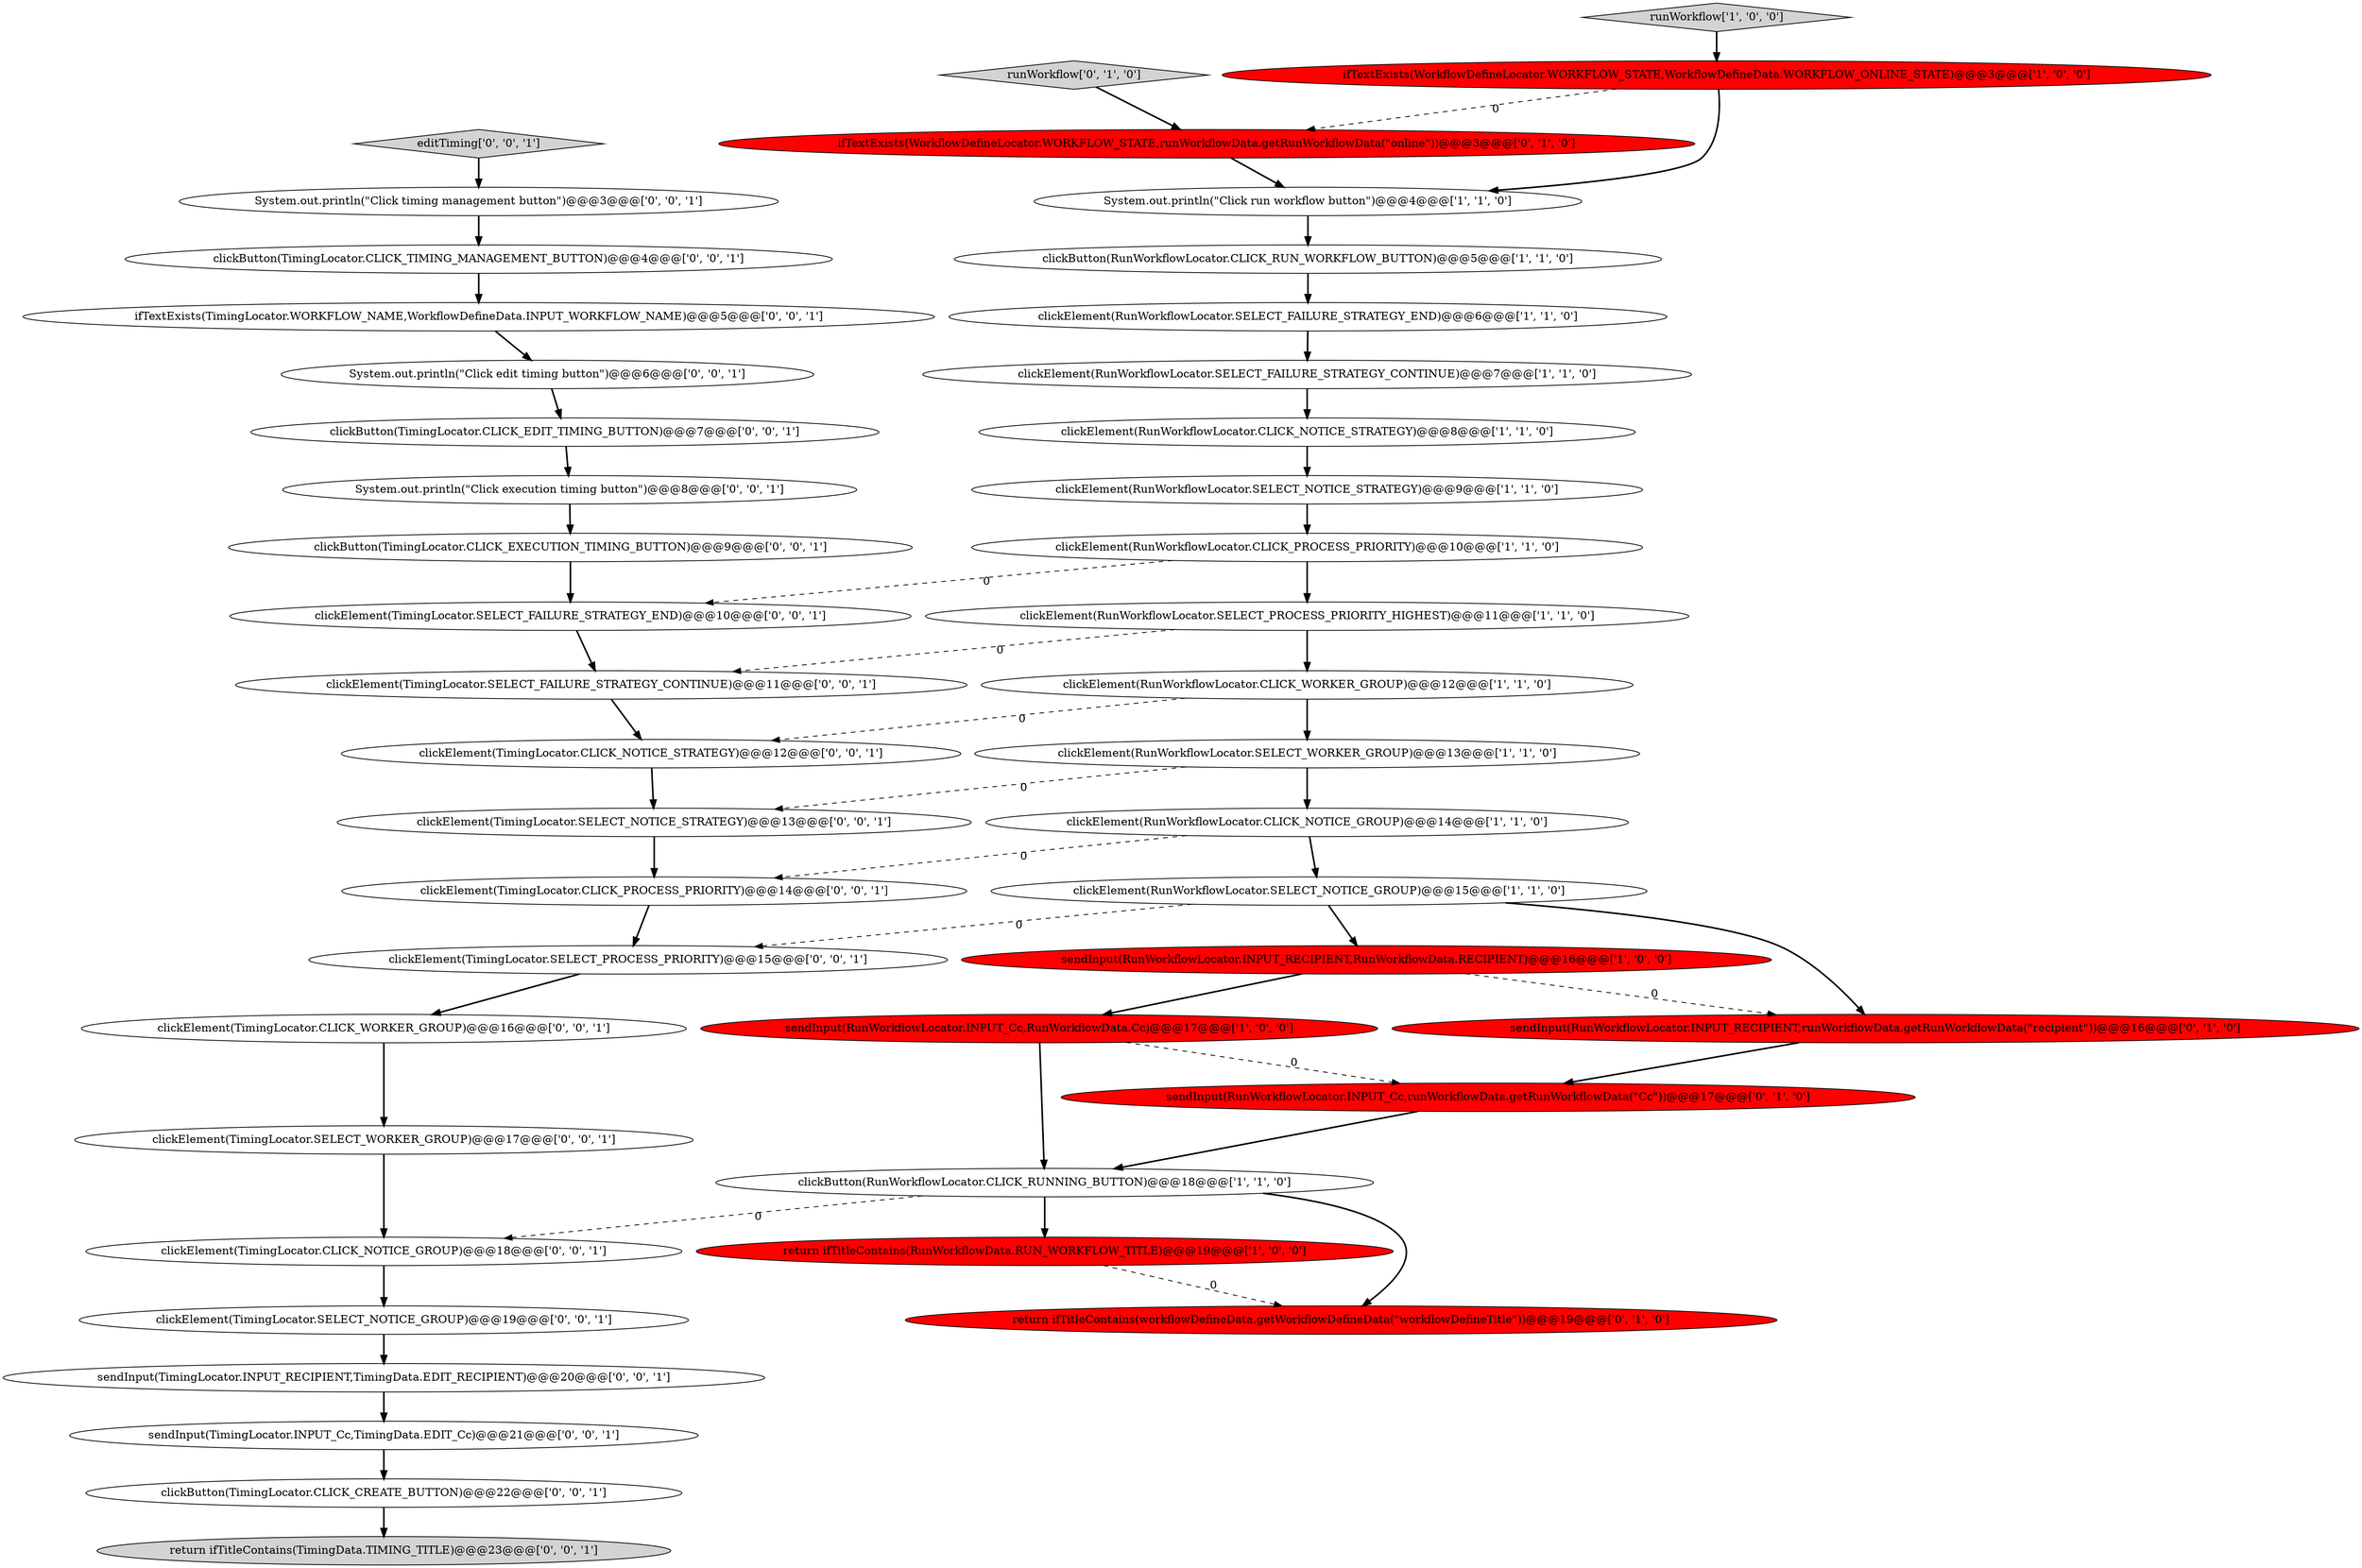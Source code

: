 digraph {
4 [style = filled, label = "ifTextExists(WorkflowDefineLocator.WORKFLOW_STATE,WorkflowDefineData.WORKFLOW_ONLINE_STATE)@@@3@@@['1', '0', '0']", fillcolor = red, shape = ellipse image = "AAA1AAABBB1BBB"];
12 [style = filled, label = "clickElement(RunWorkflowLocator.SELECT_FAILURE_STRATEGY_CONTINUE)@@@7@@@['1', '1', '0']", fillcolor = white, shape = ellipse image = "AAA0AAABBB1BBB"];
10 [style = filled, label = "clickElement(RunWorkflowLocator.CLICK_NOTICE_STRATEGY)@@@8@@@['1', '1', '0']", fillcolor = white, shape = ellipse image = "AAA0AAABBB1BBB"];
41 [style = filled, label = "clickElement(TimingLocator.CLICK_NOTICE_STRATEGY)@@@12@@@['0', '0', '1']", fillcolor = white, shape = ellipse image = "AAA0AAABBB3BBB"];
3 [style = filled, label = "clickElement(RunWorkflowLocator.SELECT_PROCESS_PRIORITY_HIGHEST)@@@11@@@['1', '1', '0']", fillcolor = white, shape = ellipse image = "AAA0AAABBB1BBB"];
32 [style = filled, label = "return ifTitleContains(TimingData.TIMING_TITLE)@@@23@@@['0', '0', '1']", fillcolor = lightgray, shape = ellipse image = "AAA0AAABBB3BBB"];
37 [style = filled, label = "sendInput(TimingLocator.INPUT_RECIPIENT,TimingData.EDIT_RECIPIENT)@@@20@@@['0', '0', '1']", fillcolor = white, shape = ellipse image = "AAA0AAABBB3BBB"];
33 [style = filled, label = "clickElement(TimingLocator.SELECT_NOTICE_STRATEGY)@@@13@@@['0', '0', '1']", fillcolor = white, shape = ellipse image = "AAA0AAABBB3BBB"];
8 [style = filled, label = "clickElement(RunWorkflowLocator.CLICK_PROCESS_PRIORITY)@@@10@@@['1', '1', '0']", fillcolor = white, shape = ellipse image = "AAA0AAABBB1BBB"];
15 [style = filled, label = "clickElement(RunWorkflowLocator.SELECT_NOTICE_GROUP)@@@15@@@['1', '1', '0']", fillcolor = white, shape = ellipse image = "AAA0AAABBB1BBB"];
16 [style = filled, label = "sendInput(RunWorkflowLocator.INPUT_RECIPIENT,RunWorkflowData.RECIPIENT)@@@16@@@['1', '0', '0']", fillcolor = red, shape = ellipse image = "AAA1AAABBB1BBB"];
25 [style = filled, label = "clickElement(TimingLocator.SELECT_FAILURE_STRATEGY_END)@@@10@@@['0', '0', '1']", fillcolor = white, shape = ellipse image = "AAA0AAABBB3BBB"];
31 [style = filled, label = "clickElement(TimingLocator.SELECT_WORKER_GROUP)@@@17@@@['0', '0', '1']", fillcolor = white, shape = ellipse image = "AAA0AAABBB3BBB"];
27 [style = filled, label = "sendInput(TimingLocator.INPUT_Cc,TimingData.EDIT_Cc)@@@21@@@['0', '0', '1']", fillcolor = white, shape = ellipse image = "AAA0AAABBB3BBB"];
20 [style = filled, label = "return ifTitleContains(workflowDefineData.getWorkflowDefineData(\"workflowDefineTitle\"))@@@19@@@['0', '1', '0']", fillcolor = red, shape = ellipse image = "AAA1AAABBB2BBB"];
11 [style = filled, label = "clickElement(RunWorkflowLocator.CLICK_WORKER_GROUP)@@@12@@@['1', '1', '0']", fillcolor = white, shape = ellipse image = "AAA0AAABBB1BBB"];
28 [style = filled, label = "clickButton(TimingLocator.CLICK_TIMING_MANAGEMENT_BUTTON)@@@4@@@['0', '0', '1']", fillcolor = white, shape = ellipse image = "AAA0AAABBB3BBB"];
23 [style = filled, label = "clickElement(TimingLocator.SELECT_PROCESS_PRIORITY)@@@15@@@['0', '0', '1']", fillcolor = white, shape = ellipse image = "AAA0AAABBB3BBB"];
0 [style = filled, label = "clickElement(RunWorkflowLocator.CLICK_NOTICE_GROUP)@@@14@@@['1', '1', '0']", fillcolor = white, shape = ellipse image = "AAA0AAABBB1BBB"];
38 [style = filled, label = "editTiming['0', '0', '1']", fillcolor = lightgray, shape = diamond image = "AAA0AAABBB3BBB"];
13 [style = filled, label = "clickElement(RunWorkflowLocator.SELECT_NOTICE_STRATEGY)@@@9@@@['1', '1', '0']", fillcolor = white, shape = ellipse image = "AAA0AAABBB1BBB"];
35 [style = filled, label = "clickElement(TimingLocator.SELECT_NOTICE_GROUP)@@@19@@@['0', '0', '1']", fillcolor = white, shape = ellipse image = "AAA0AAABBB3BBB"];
5 [style = filled, label = "clickButton(RunWorkflowLocator.CLICK_RUN_WORKFLOW_BUTTON)@@@5@@@['1', '1', '0']", fillcolor = white, shape = ellipse image = "AAA0AAABBB1BBB"];
36 [style = filled, label = "clickButton(TimingLocator.CLICK_CREATE_BUTTON)@@@22@@@['0', '0', '1']", fillcolor = white, shape = ellipse image = "AAA0AAABBB3BBB"];
43 [style = filled, label = "clickElement(TimingLocator.SELECT_FAILURE_STRATEGY_CONTINUE)@@@11@@@['0', '0', '1']", fillcolor = white, shape = ellipse image = "AAA0AAABBB3BBB"];
24 [style = filled, label = "clickButton(TimingLocator.CLICK_EDIT_TIMING_BUTTON)@@@7@@@['0', '0', '1']", fillcolor = white, shape = ellipse image = "AAA0AAABBB3BBB"];
44 [style = filled, label = "clickElement(TimingLocator.CLICK_NOTICE_GROUP)@@@18@@@['0', '0', '1']", fillcolor = white, shape = ellipse image = "AAA0AAABBB3BBB"];
1 [style = filled, label = "runWorkflow['1', '0', '0']", fillcolor = lightgray, shape = diamond image = "AAA0AAABBB1BBB"];
21 [style = filled, label = "ifTextExists(WorkflowDefineLocator.WORKFLOW_STATE,runWorkflowData.getRunWorkflowData(\"online\"))@@@3@@@['0', '1', '0']", fillcolor = red, shape = ellipse image = "AAA1AAABBB2BBB"];
42 [style = filled, label = "ifTextExists(TimingLocator.WORKFLOW_NAME,WorkflowDefineData.INPUT_WORKFLOW_NAME)@@@5@@@['0', '0', '1']", fillcolor = white, shape = ellipse image = "AAA0AAABBB3BBB"];
19 [style = filled, label = "sendInput(RunWorkflowLocator.INPUT_RECIPIENT,runWorkflowData.getRunWorkflowData(\"recipient\"))@@@16@@@['0', '1', '0']", fillcolor = red, shape = ellipse image = "AAA1AAABBB2BBB"];
2 [style = filled, label = "return ifTitleContains(RunWorkflowData.RUN_WORKFLOW_TITLE)@@@19@@@['1', '0', '0']", fillcolor = red, shape = ellipse image = "AAA1AAABBB1BBB"];
14 [style = filled, label = "sendInput(RunWorkflowLocator.INPUT_Cc,RunWorkflowData.Cc)@@@17@@@['1', '0', '0']", fillcolor = red, shape = ellipse image = "AAA1AAABBB1BBB"];
34 [style = filled, label = "System.out.println(\"Click execution timing button\")@@@8@@@['0', '0', '1']", fillcolor = white, shape = ellipse image = "AAA0AAABBB3BBB"];
6 [style = filled, label = "clickElement(RunWorkflowLocator.SELECT_WORKER_GROUP)@@@13@@@['1', '1', '0']", fillcolor = white, shape = ellipse image = "AAA0AAABBB1BBB"];
18 [style = filled, label = "sendInput(RunWorkflowLocator.INPUT_Cc,runWorkflowData.getRunWorkflowData(\"Cc\"))@@@17@@@['0', '1', '0']", fillcolor = red, shape = ellipse image = "AAA1AAABBB2BBB"];
40 [style = filled, label = "clickElement(TimingLocator.CLICK_WORKER_GROUP)@@@16@@@['0', '0', '1']", fillcolor = white, shape = ellipse image = "AAA0AAABBB3BBB"];
29 [style = filled, label = "System.out.println(\"Click edit timing button\")@@@6@@@['0', '0', '1']", fillcolor = white, shape = ellipse image = "AAA0AAABBB3BBB"];
26 [style = filled, label = "System.out.println(\"Click timing management button\")@@@3@@@['0', '0', '1']", fillcolor = white, shape = ellipse image = "AAA0AAABBB3BBB"];
39 [style = filled, label = "clickElement(TimingLocator.CLICK_PROCESS_PRIORITY)@@@14@@@['0', '0', '1']", fillcolor = white, shape = ellipse image = "AAA0AAABBB3BBB"];
9 [style = filled, label = "clickElement(RunWorkflowLocator.SELECT_FAILURE_STRATEGY_END)@@@6@@@['1', '1', '0']", fillcolor = white, shape = ellipse image = "AAA0AAABBB1BBB"];
17 [style = filled, label = "System.out.println(\"Click run workflow button\")@@@4@@@['1', '1', '0']", fillcolor = white, shape = ellipse image = "AAA0AAABBB1BBB"];
22 [style = filled, label = "runWorkflow['0', '1', '0']", fillcolor = lightgray, shape = diamond image = "AAA0AAABBB2BBB"];
7 [style = filled, label = "clickButton(RunWorkflowLocator.CLICK_RUNNING_BUTTON)@@@18@@@['1', '1', '0']", fillcolor = white, shape = ellipse image = "AAA0AAABBB1BBB"];
30 [style = filled, label = "clickButton(TimingLocator.CLICK_EXECUTION_TIMING_BUTTON)@@@9@@@['0', '0', '1']", fillcolor = white, shape = ellipse image = "AAA0AAABBB3BBB"];
17->5 [style = bold, label=""];
1->4 [style = bold, label=""];
19->18 [style = bold, label=""];
27->36 [style = bold, label=""];
15->23 [style = dashed, label="0"];
2->20 [style = dashed, label="0"];
4->17 [style = bold, label=""];
5->9 [style = bold, label=""];
37->27 [style = bold, label=""];
16->19 [style = dashed, label="0"];
44->35 [style = bold, label=""];
11->6 [style = bold, label=""];
8->3 [style = bold, label=""];
3->11 [style = bold, label=""];
22->21 [style = bold, label=""];
24->34 [style = bold, label=""];
30->25 [style = bold, label=""];
36->32 [style = bold, label=""];
25->43 [style = bold, label=""];
6->0 [style = bold, label=""];
7->20 [style = bold, label=""];
0->39 [style = dashed, label="0"];
15->19 [style = bold, label=""];
15->16 [style = bold, label=""];
4->21 [style = dashed, label="0"];
42->29 [style = bold, label=""];
34->30 [style = bold, label=""];
6->33 [style = dashed, label="0"];
0->15 [style = bold, label=""];
14->7 [style = bold, label=""];
12->10 [style = bold, label=""];
33->39 [style = bold, label=""];
10->13 [style = bold, label=""];
31->44 [style = bold, label=""];
35->37 [style = bold, label=""];
7->2 [style = bold, label=""];
23->40 [style = bold, label=""];
3->43 [style = dashed, label="0"];
39->23 [style = bold, label=""];
11->41 [style = dashed, label="0"];
16->14 [style = bold, label=""];
43->41 [style = bold, label=""];
8->25 [style = dashed, label="0"];
38->26 [style = bold, label=""];
7->44 [style = dashed, label="0"];
9->12 [style = bold, label=""];
26->28 [style = bold, label=""];
28->42 [style = bold, label=""];
41->33 [style = bold, label=""];
13->8 [style = bold, label=""];
18->7 [style = bold, label=""];
40->31 [style = bold, label=""];
29->24 [style = bold, label=""];
14->18 [style = dashed, label="0"];
21->17 [style = bold, label=""];
}
